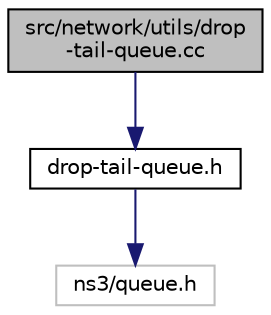 digraph "src/network/utils/drop-tail-queue.cc"
{
 // LATEX_PDF_SIZE
  edge [fontname="Helvetica",fontsize="10",labelfontname="Helvetica",labelfontsize="10"];
  node [fontname="Helvetica",fontsize="10",shape=record];
  Node1 [label="src/network/utils/drop\l-tail-queue.cc",height=0.2,width=0.4,color="black", fillcolor="grey75", style="filled", fontcolor="black",tooltip=" "];
  Node1 -> Node2 [color="midnightblue",fontsize="10",style="solid",fontname="Helvetica"];
  Node2 [label="drop-tail-queue.h",height=0.2,width=0.4,color="black", fillcolor="white", style="filled",URL="$drop-tail-queue_8h.html",tooltip=" "];
  Node2 -> Node3 [color="midnightblue",fontsize="10",style="solid",fontname="Helvetica"];
  Node3 [label="ns3/queue.h",height=0.2,width=0.4,color="grey75", fillcolor="white", style="filled",tooltip=" "];
}

